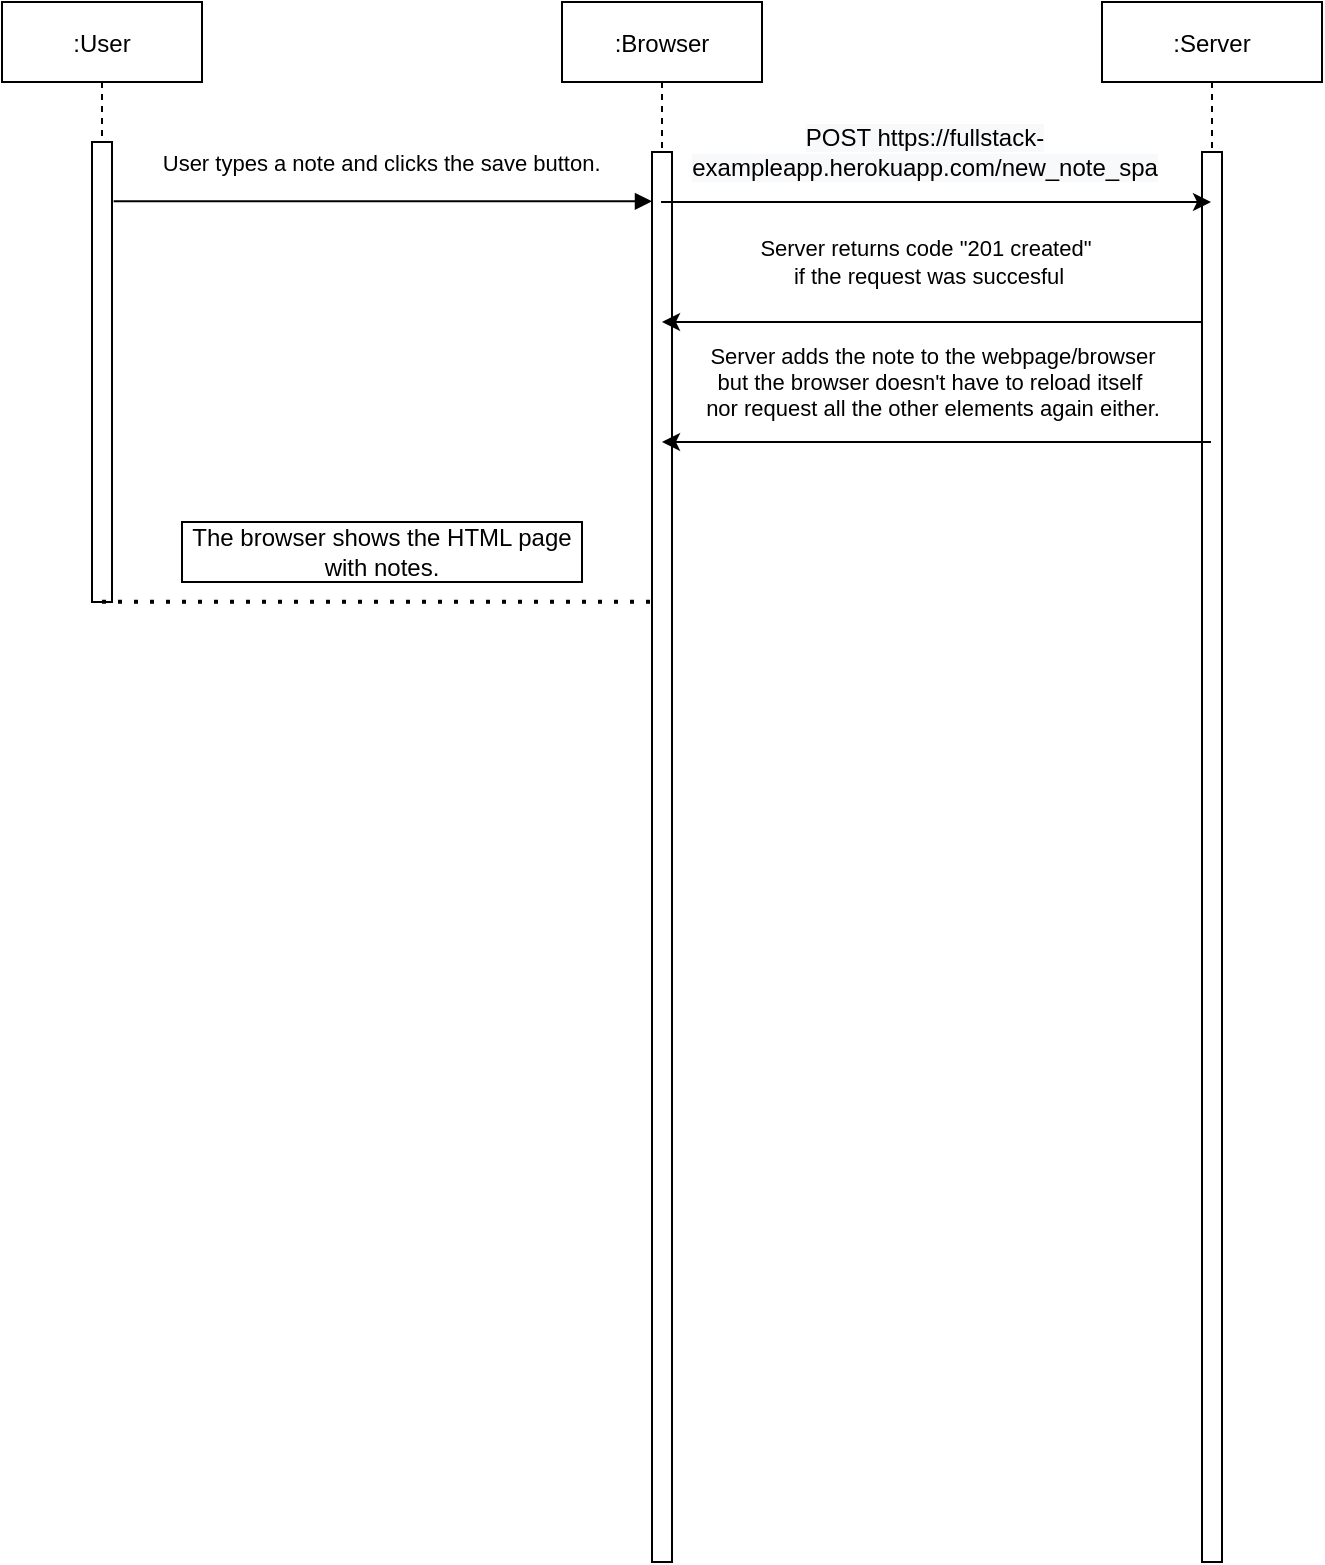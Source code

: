 <mxfile version="13.4.4" type="device"><diagram id="kgpKYQtTHZ0yAKxKKP6v" name="Page-1"><mxGraphModel dx="780" dy="1095" grid="1" gridSize="10" guides="1" tooltips="1" connect="1" arrows="1" fold="1" page="1" pageScale="1" pageWidth="850" pageHeight="1100" math="0" shadow="0"><root><mxCell id="0"/><mxCell id="1" parent="0"/><mxCell id="3nuBFxr9cyL0pnOWT2aG-1" value=":User" style="shape=umlLifeline;perimeter=lifelinePerimeter;container=1;collapsible=0;recursiveResize=0;rounded=0;shadow=0;strokeWidth=1;" parent="1" vertex="1"><mxGeometry x="70" y="80" width="100" height="300" as="geometry"/></mxCell><mxCell id="3nuBFxr9cyL0pnOWT2aG-2" value="" style="points=[];perimeter=orthogonalPerimeter;rounded=0;shadow=0;strokeWidth=1;" parent="3nuBFxr9cyL0pnOWT2aG-1" vertex="1"><mxGeometry x="45" y="70" width="10" height="230" as="geometry"/></mxCell><mxCell id="3nuBFxr9cyL0pnOWT2aG-5" value=":Browser" style="shape=umlLifeline;perimeter=lifelinePerimeter;container=1;collapsible=0;recursiveResize=0;rounded=0;shadow=0;strokeWidth=1;" parent="1" vertex="1"><mxGeometry x="350" y="80" width="100" height="780" as="geometry"/></mxCell><mxCell id="3nuBFxr9cyL0pnOWT2aG-6" value="" style="points=[];perimeter=orthogonalPerimeter;rounded=0;shadow=0;strokeWidth=1;" parent="3nuBFxr9cyL0pnOWT2aG-5" vertex="1"><mxGeometry x="45" y="75" width="10" height="705" as="geometry"/></mxCell><mxCell id="3nuBFxr9cyL0pnOWT2aG-8" value="User types a note and clicks the save button." style="verticalAlign=bottom;endArrow=block;shadow=0;strokeWidth=1;exitX=1.083;exitY=0.129;exitDx=0;exitDy=0;exitPerimeter=0;" parent="1" source="3nuBFxr9cyL0pnOWT2aG-2" target="3nuBFxr9cyL0pnOWT2aG-6" edge="1"><mxGeometry x="-0.003" y="10" relative="1" as="geometry"><mxPoint x="275" y="160" as="sourcePoint"/><Array as="points"/><mxPoint as="offset"/></mxGeometry></mxCell><mxCell id="t55zzaR8CHdC2pXfS-Wh-2" value=":Server" style="shape=umlLifeline;perimeter=lifelinePerimeter;container=1;collapsible=0;recursiveResize=0;rounded=0;shadow=0;strokeWidth=1;" parent="1" vertex="1"><mxGeometry x="620" y="80" width="110" height="780" as="geometry"/></mxCell><mxCell id="t55zzaR8CHdC2pXfS-Wh-3" value="" style="points=[];perimeter=orthogonalPerimeter;rounded=0;shadow=0;strokeWidth=1;" parent="t55zzaR8CHdC2pXfS-Wh-2" vertex="1"><mxGeometry x="50" y="75" width="10" height="705" as="geometry"/></mxCell><mxCell id="t55zzaR8CHdC2pXfS-Wh-4" value="" style="endArrow=classic;html=1;" parent="1" edge="1" target="t55zzaR8CHdC2pXfS-Wh-2"><mxGeometry width="50" height="50" relative="1" as="geometry"><mxPoint x="399.5" y="180" as="sourcePoint"/><mxPoint x="640" y="180" as="targetPoint"/><Array as="points"><mxPoint x="510" y="180"/></Array></mxGeometry></mxCell><mxCell id="UPSexXbc3RDRc4e-pXK2-4" value="&lt;span style=&quot;font-size: 12px ; text-align: left ; background-color: rgb(248 , 249 , 250)&quot;&gt;POST https://fullstack-&lt;br&gt;exampleapp.herokuapp.com/new_note_spa&lt;/span&gt;" style="edgeLabel;html=1;align=center;verticalAlign=middle;resizable=0;points=[];" vertex="1" connectable="0" parent="t55zzaR8CHdC2pXfS-Wh-4"><mxGeometry x="-0.406" y="2" relative="1" as="geometry"><mxPoint x="49.5" y="-23" as="offset"/></mxGeometry></mxCell><mxCell id="t55zzaR8CHdC2pXfS-Wh-10" value="The browser shows the HTML page with notes." style="rounded=0;whiteSpace=wrap;html=1;" parent="1" vertex="1"><mxGeometry x="160" y="340" width="200" height="30" as="geometry"/></mxCell><mxCell id="t55zzaR8CHdC2pXfS-Wh-33" value="" style="endArrow=none;dashed=1;html=1;dashPattern=1 3;strokeWidth=2;entryX=0.5;entryY=0.319;entryDx=0;entryDy=0;entryPerimeter=0;" parent="1" source="3nuBFxr9cyL0pnOWT2aG-1" target="3nuBFxr9cyL0pnOWT2aG-6" edge="1"><mxGeometry width="50" height="50" relative="1" as="geometry"><mxPoint x="360" y="450" as="sourcePoint"/><mxPoint x="370" y="420" as="targetPoint"/></mxGeometry></mxCell><mxCell id="UPSexXbc3RDRc4e-pXK2-5" value="" style="endArrow=classic;html=1;" edge="1" parent="1" source="t55zzaR8CHdC2pXfS-Wh-3" target="3nuBFxr9cyL0pnOWT2aG-5"><mxGeometry width="50" height="50" relative="1" as="geometry"><mxPoint x="370" y="610" as="sourcePoint"/><mxPoint x="420" y="560" as="targetPoint"/><Array as="points"><mxPoint x="580" y="240"/></Array></mxGeometry></mxCell><mxCell id="UPSexXbc3RDRc4e-pXK2-6" value="Server returns code &quot;201 created&quot;&amp;nbsp;&lt;br&gt;if the request was succesful" style="edgeLabel;html=1;align=center;verticalAlign=middle;resizable=0;points=[];" vertex="1" connectable="0" parent="UPSexXbc3RDRc4e-pXK2-5"><mxGeometry x="0.189" y="2" relative="1" as="geometry"><mxPoint x="23" y="-32" as="offset"/></mxGeometry></mxCell><mxCell id="UPSexXbc3RDRc4e-pXK2-7" value="" style="endArrow=classic;html=1;" edge="1" parent="1" source="t55zzaR8CHdC2pXfS-Wh-2" target="3nuBFxr9cyL0pnOWT2aG-5"><mxGeometry width="50" height="50" relative="1" as="geometry"><mxPoint x="490" y="880" as="sourcePoint"/><mxPoint x="540" y="830" as="targetPoint"/><Array as="points"><mxPoint x="570" y="300"/></Array></mxGeometry></mxCell><mxCell id="UPSexXbc3RDRc4e-pXK2-8" value="Server adds the note to the webpage/browser&lt;br&gt;but the browser doesn't have to reload itself&amp;nbsp;&lt;br&gt;nor request all the other elements again either." style="edgeLabel;html=1;align=center;verticalAlign=middle;resizable=0;points=[];" vertex="1" connectable="0" parent="UPSexXbc3RDRc4e-pXK2-7"><mxGeometry x="0.176" y="-1" relative="1" as="geometry"><mxPoint x="22" y="-29" as="offset"/></mxGeometry></mxCell></root></mxGraphModel></diagram></mxfile>